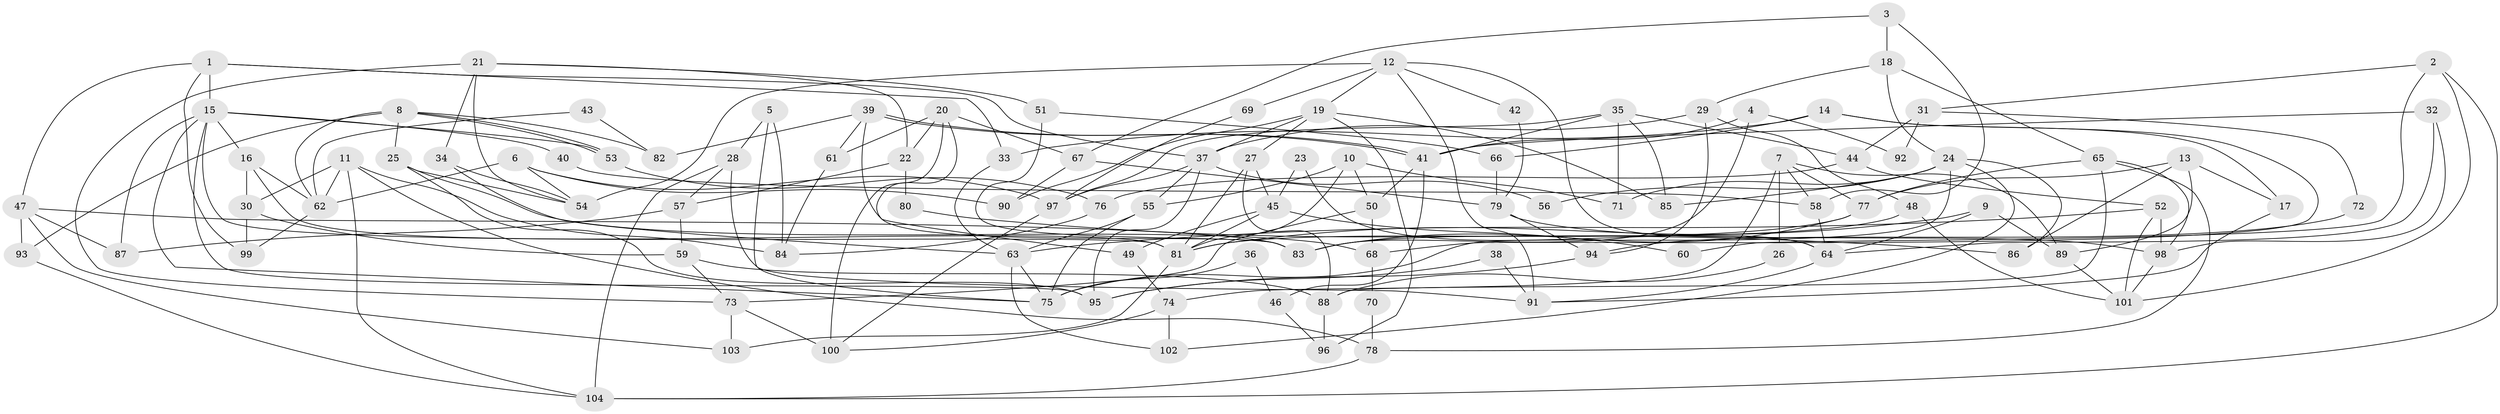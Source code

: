 // Generated by graph-tools (version 1.1) at 2025/26/03/09/25 03:26:12]
// undirected, 104 vertices, 208 edges
graph export_dot {
graph [start="1"]
  node [color=gray90,style=filled];
  1;
  2;
  3;
  4;
  5;
  6;
  7;
  8;
  9;
  10;
  11;
  12;
  13;
  14;
  15;
  16;
  17;
  18;
  19;
  20;
  21;
  22;
  23;
  24;
  25;
  26;
  27;
  28;
  29;
  30;
  31;
  32;
  33;
  34;
  35;
  36;
  37;
  38;
  39;
  40;
  41;
  42;
  43;
  44;
  45;
  46;
  47;
  48;
  49;
  50;
  51;
  52;
  53;
  54;
  55;
  56;
  57;
  58;
  59;
  60;
  61;
  62;
  63;
  64;
  65;
  66;
  67;
  68;
  69;
  70;
  71;
  72;
  73;
  74;
  75;
  76;
  77;
  78;
  79;
  80;
  81;
  82;
  83;
  84;
  85;
  86;
  87;
  88;
  89;
  90;
  91;
  92;
  93;
  94;
  95;
  96;
  97;
  98;
  99;
  100;
  101;
  102;
  103;
  104;
  1 -- 15;
  1 -- 47;
  1 -- 33;
  1 -- 37;
  1 -- 99;
  2 -- 104;
  2 -- 101;
  2 -- 31;
  2 -- 60;
  3 -- 67;
  3 -- 58;
  3 -- 18;
  4 -- 83;
  4 -- 41;
  4 -- 92;
  5 -- 75;
  5 -- 28;
  5 -- 84;
  6 -- 90;
  6 -- 54;
  6 -- 62;
  6 -- 97;
  7 -- 77;
  7 -- 74;
  7 -- 26;
  7 -- 58;
  7 -- 89;
  8 -- 53;
  8 -- 53;
  8 -- 62;
  8 -- 25;
  8 -- 82;
  8 -- 93;
  9 -- 64;
  9 -- 81;
  9 -- 89;
  10 -- 71;
  10 -- 81;
  10 -- 50;
  10 -- 55;
  11 -- 84;
  11 -- 62;
  11 -- 30;
  11 -- 78;
  11 -- 104;
  12 -- 54;
  12 -- 91;
  12 -- 19;
  12 -- 42;
  12 -- 64;
  12 -- 69;
  13 -- 89;
  13 -- 77;
  13 -- 17;
  13 -- 86;
  14 -- 68;
  14 -- 17;
  14 -- 33;
  14 -- 66;
  15 -- 16;
  15 -- 75;
  15 -- 40;
  15 -- 53;
  15 -- 81;
  15 -- 87;
  15 -- 95;
  16 -- 62;
  16 -- 81;
  16 -- 30;
  17 -- 91;
  18 -- 65;
  18 -- 24;
  18 -- 29;
  19 -- 27;
  19 -- 37;
  19 -- 85;
  19 -- 90;
  19 -- 96;
  20 -- 49;
  20 -- 100;
  20 -- 22;
  20 -- 61;
  20 -- 67;
  21 -- 51;
  21 -- 54;
  21 -- 22;
  21 -- 34;
  21 -- 73;
  22 -- 57;
  22 -- 80;
  23 -- 64;
  23 -- 45;
  24 -- 75;
  24 -- 56;
  24 -- 71;
  24 -- 85;
  24 -- 86;
  24 -- 102;
  25 -- 95;
  25 -- 54;
  25 -- 68;
  26 -- 88;
  27 -- 81;
  27 -- 88;
  27 -- 45;
  28 -- 57;
  28 -- 104;
  28 -- 91;
  29 -- 37;
  29 -- 48;
  29 -- 94;
  30 -- 59;
  30 -- 99;
  31 -- 44;
  31 -- 72;
  31 -- 92;
  32 -- 98;
  32 -- 41;
  32 -- 64;
  33 -- 63;
  34 -- 63;
  34 -- 54;
  35 -- 85;
  35 -- 97;
  35 -- 41;
  35 -- 44;
  35 -- 71;
  36 -- 75;
  36 -- 46;
  37 -- 55;
  37 -- 56;
  37 -- 95;
  37 -- 97;
  38 -- 95;
  38 -- 91;
  39 -- 83;
  39 -- 41;
  39 -- 41;
  39 -- 61;
  39 -- 82;
  40 -- 58;
  41 -- 46;
  41 -- 50;
  42 -- 79;
  43 -- 62;
  43 -- 82;
  44 -- 76;
  44 -- 52;
  45 -- 81;
  45 -- 49;
  45 -- 60;
  46 -- 96;
  47 -- 93;
  47 -- 87;
  47 -- 83;
  47 -- 103;
  48 -- 101;
  48 -- 83;
  49 -- 74;
  50 -- 68;
  50 -- 73;
  51 -- 66;
  51 -- 83;
  52 -- 63;
  52 -- 98;
  52 -- 101;
  53 -- 76;
  55 -- 63;
  55 -- 75;
  57 -- 59;
  57 -- 87;
  58 -- 64;
  59 -- 73;
  59 -- 88;
  61 -- 84;
  62 -- 99;
  63 -- 75;
  63 -- 102;
  64 -- 91;
  65 -- 98;
  65 -- 77;
  65 -- 78;
  65 -- 88;
  66 -- 79;
  67 -- 79;
  67 -- 90;
  68 -- 70;
  69 -- 97;
  70 -- 78;
  72 -- 94;
  73 -- 100;
  73 -- 103;
  74 -- 100;
  74 -- 102;
  76 -- 84;
  77 -- 81;
  77 -- 83;
  78 -- 104;
  79 -- 98;
  79 -- 94;
  80 -- 86;
  81 -- 103;
  88 -- 96;
  89 -- 101;
  93 -- 104;
  94 -- 95;
  97 -- 100;
  98 -- 101;
}
